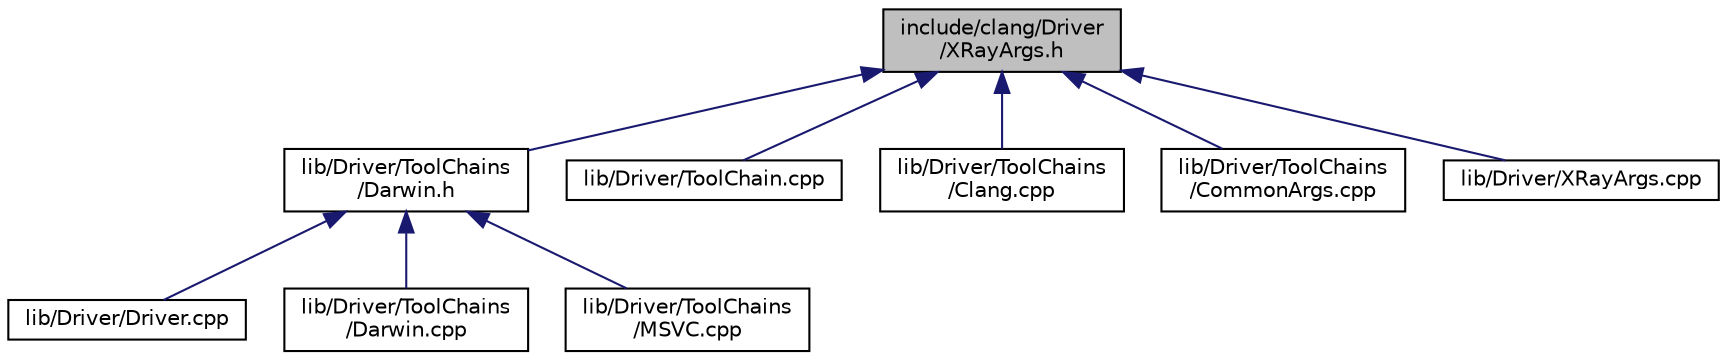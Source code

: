 digraph "include/clang/Driver/XRayArgs.h"
{
 // LATEX_PDF_SIZE
  bgcolor="transparent";
  edge [fontname="Helvetica",fontsize="10",labelfontname="Helvetica",labelfontsize="10"];
  node [fontname="Helvetica",fontsize="10",shape=record];
  Node1 [label="include/clang/Driver\l/XRayArgs.h",height=0.2,width=0.4,color="black", fillcolor="grey75", style="filled", fontcolor="black",tooltip=" "];
  Node1 -> Node2 [dir="back",color="midnightblue",fontsize="10",style="solid",fontname="Helvetica"];
  Node2 [label="lib/Driver/ToolChains\l/Darwin.h",height=0.2,width=0.4,color="black",URL="$Darwin_8h.html",tooltip=" "];
  Node2 -> Node3 [dir="back",color="midnightblue",fontsize="10",style="solid",fontname="Helvetica"];
  Node3 [label="lib/Driver/Driver.cpp",height=0.2,width=0.4,color="black",URL="$Driver_8cpp.html",tooltip=" "];
  Node2 -> Node4 [dir="back",color="midnightblue",fontsize="10",style="solid",fontname="Helvetica"];
  Node4 [label="lib/Driver/ToolChains\l/Darwin.cpp",height=0.2,width=0.4,color="black",URL="$Darwin_8cpp.html",tooltip=" "];
  Node2 -> Node5 [dir="back",color="midnightblue",fontsize="10",style="solid",fontname="Helvetica"];
  Node5 [label="lib/Driver/ToolChains\l/MSVC.cpp",height=0.2,width=0.4,color="black",URL="$MSVC_8cpp.html",tooltip=" "];
  Node1 -> Node6 [dir="back",color="midnightblue",fontsize="10",style="solid",fontname="Helvetica"];
  Node6 [label="lib/Driver/ToolChain.cpp",height=0.2,width=0.4,color="black",URL="$ToolChain_8cpp.html",tooltip=" "];
  Node1 -> Node7 [dir="back",color="midnightblue",fontsize="10",style="solid",fontname="Helvetica"];
  Node7 [label="lib/Driver/ToolChains\l/Clang.cpp",height=0.2,width=0.4,color="black",URL="$Clang_8cpp.html",tooltip=" "];
  Node1 -> Node8 [dir="back",color="midnightblue",fontsize="10",style="solid",fontname="Helvetica"];
  Node8 [label="lib/Driver/ToolChains\l/CommonArgs.cpp",height=0.2,width=0.4,color="black",URL="$CommonArgs_8cpp.html",tooltip=" "];
  Node1 -> Node9 [dir="back",color="midnightblue",fontsize="10",style="solid",fontname="Helvetica"];
  Node9 [label="lib/Driver/XRayArgs.cpp",height=0.2,width=0.4,color="black",URL="$XRayArgs_8cpp.html",tooltip=" "];
}
